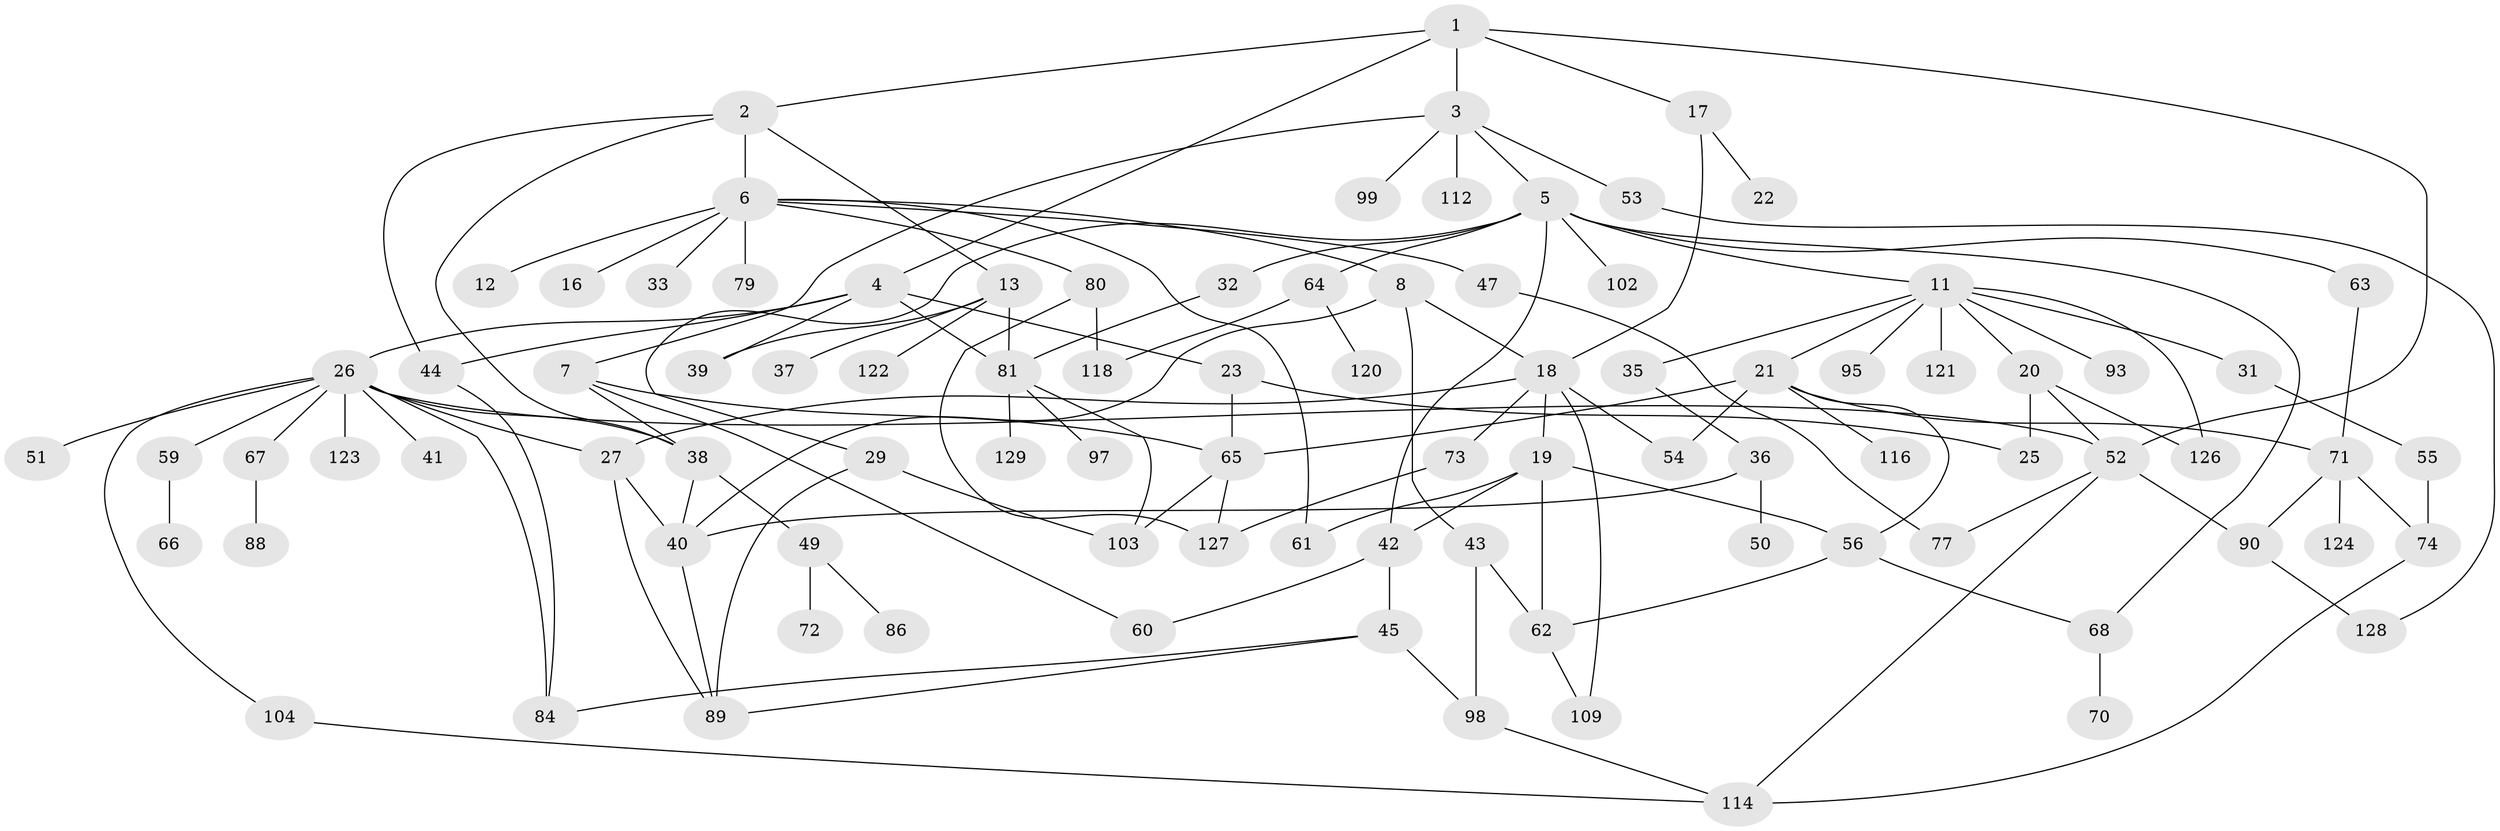 // original degree distribution, {4: 0.11363636363636363, 5: 0.08333333333333333, 6: 0.022727272727272728, 9: 0.022727272727272728, 2: 0.30303030303030304, 1: 0.24242424242424243, 3: 0.21212121212121213}
// Generated by graph-tools (version 1.1) at 2025/10/02/27/25 16:10:55]
// undirected, 92 vertices, 136 edges
graph export_dot {
graph [start="1"]
  node [color=gray90,style=filled];
  1 [super="+9"];
  2 [super="+83"];
  3 [super="+24"];
  4 [super="+113"];
  5 [super="+15"];
  6 [super="+10"];
  7;
  8 [super="+85"];
  11 [super="+30"];
  12;
  13 [super="+14"];
  16;
  17;
  18 [super="+28"];
  19 [super="+119"];
  20 [super="+46"];
  21 [super="+82"];
  22;
  23;
  25;
  26 [super="+34"];
  27 [super="+106"];
  29;
  31;
  32;
  33 [super="+105"];
  35;
  36;
  37;
  38;
  39;
  40;
  41 [super="+58"];
  42;
  43 [super="+48"];
  44;
  45 [super="+101"];
  47 [super="+69"];
  49 [super="+78"];
  50;
  51;
  52 [super="+87"];
  53;
  54 [super="+57"];
  55;
  56 [super="+100"];
  59;
  60;
  61 [super="+75"];
  62 [super="+76"];
  63;
  64 [super="+108"];
  65 [super="+96"];
  66;
  67 [super="+115"];
  68;
  70;
  71 [super="+111"];
  72;
  73;
  74 [super="+92"];
  77;
  79 [super="+107"];
  80 [super="+94"];
  81 [super="+132"];
  84;
  86;
  88;
  89 [super="+91"];
  90 [super="+110"];
  93;
  95;
  97;
  98 [super="+117"];
  99;
  102;
  103 [super="+131"];
  104 [super="+125"];
  109;
  112;
  114 [super="+130"];
  116;
  118;
  120;
  121;
  122;
  123;
  124;
  126;
  127;
  128;
  129;
  1 -- 2;
  1 -- 3 [weight=2];
  1 -- 4;
  1 -- 17;
  1 -- 52;
  2 -- 6;
  2 -- 13;
  2 -- 44;
  2 -- 38;
  3 -- 5;
  3 -- 7;
  3 -- 112;
  3 -- 99;
  3 -- 53;
  4 -- 23;
  4 -- 26;
  4 -- 44;
  4 -- 39;
  4 -- 81;
  5 -- 11;
  5 -- 29;
  5 -- 63;
  5 -- 68;
  5 -- 32;
  5 -- 64;
  5 -- 102;
  5 -- 42;
  6 -- 8;
  6 -- 12;
  6 -- 16;
  6 -- 33;
  6 -- 47;
  6 -- 79;
  6 -- 80;
  6 -- 61;
  7 -- 60;
  7 -- 65;
  7 -- 38;
  8 -- 18;
  8 -- 43;
  8 -- 40;
  11 -- 20;
  11 -- 21;
  11 -- 31;
  11 -- 93;
  11 -- 95;
  11 -- 121;
  11 -- 126;
  11 -- 35;
  13 -- 122;
  13 -- 81;
  13 -- 37;
  13 -- 39;
  17 -- 22;
  17 -- 18;
  18 -- 19;
  18 -- 27;
  18 -- 73;
  18 -- 109;
  18 -- 54;
  19 -- 61;
  19 -- 56;
  19 -- 42;
  19 -- 62;
  20 -- 25;
  20 -- 126;
  20 -- 52;
  21 -- 56;
  21 -- 71;
  21 -- 116;
  21 -- 54;
  21 -- 65;
  23 -- 25;
  23 -- 65;
  26 -- 84;
  26 -- 123;
  26 -- 67;
  26 -- 38;
  26 -- 104;
  26 -- 41;
  26 -- 59;
  26 -- 51;
  26 -- 52;
  26 -- 27;
  27 -- 40;
  27 -- 89;
  29 -- 89;
  29 -- 103;
  31 -- 55;
  32 -- 81;
  35 -- 36;
  36 -- 50;
  36 -- 40;
  38 -- 40;
  38 -- 49;
  40 -- 89;
  42 -- 45 [weight=2];
  42 -- 60;
  43 -- 98;
  43 -- 62;
  44 -- 84;
  45 -- 84;
  45 -- 89;
  45 -- 98;
  47 -- 77;
  49 -- 72;
  49 -- 86;
  52 -- 77;
  52 -- 90;
  52 -- 114;
  53 -- 128;
  55 -- 74;
  56 -- 62;
  56 -- 68;
  59 -- 66;
  62 -- 109;
  63 -- 71;
  64 -- 118;
  64 -- 120;
  65 -- 127;
  65 -- 103;
  67 -- 88;
  68 -- 70;
  71 -- 74;
  71 -- 124;
  71 -- 90;
  73 -- 127;
  74 -- 114;
  80 -- 118;
  80 -- 127;
  81 -- 97;
  81 -- 129;
  81 -- 103;
  90 -- 128;
  98 -- 114;
  104 -- 114;
}

